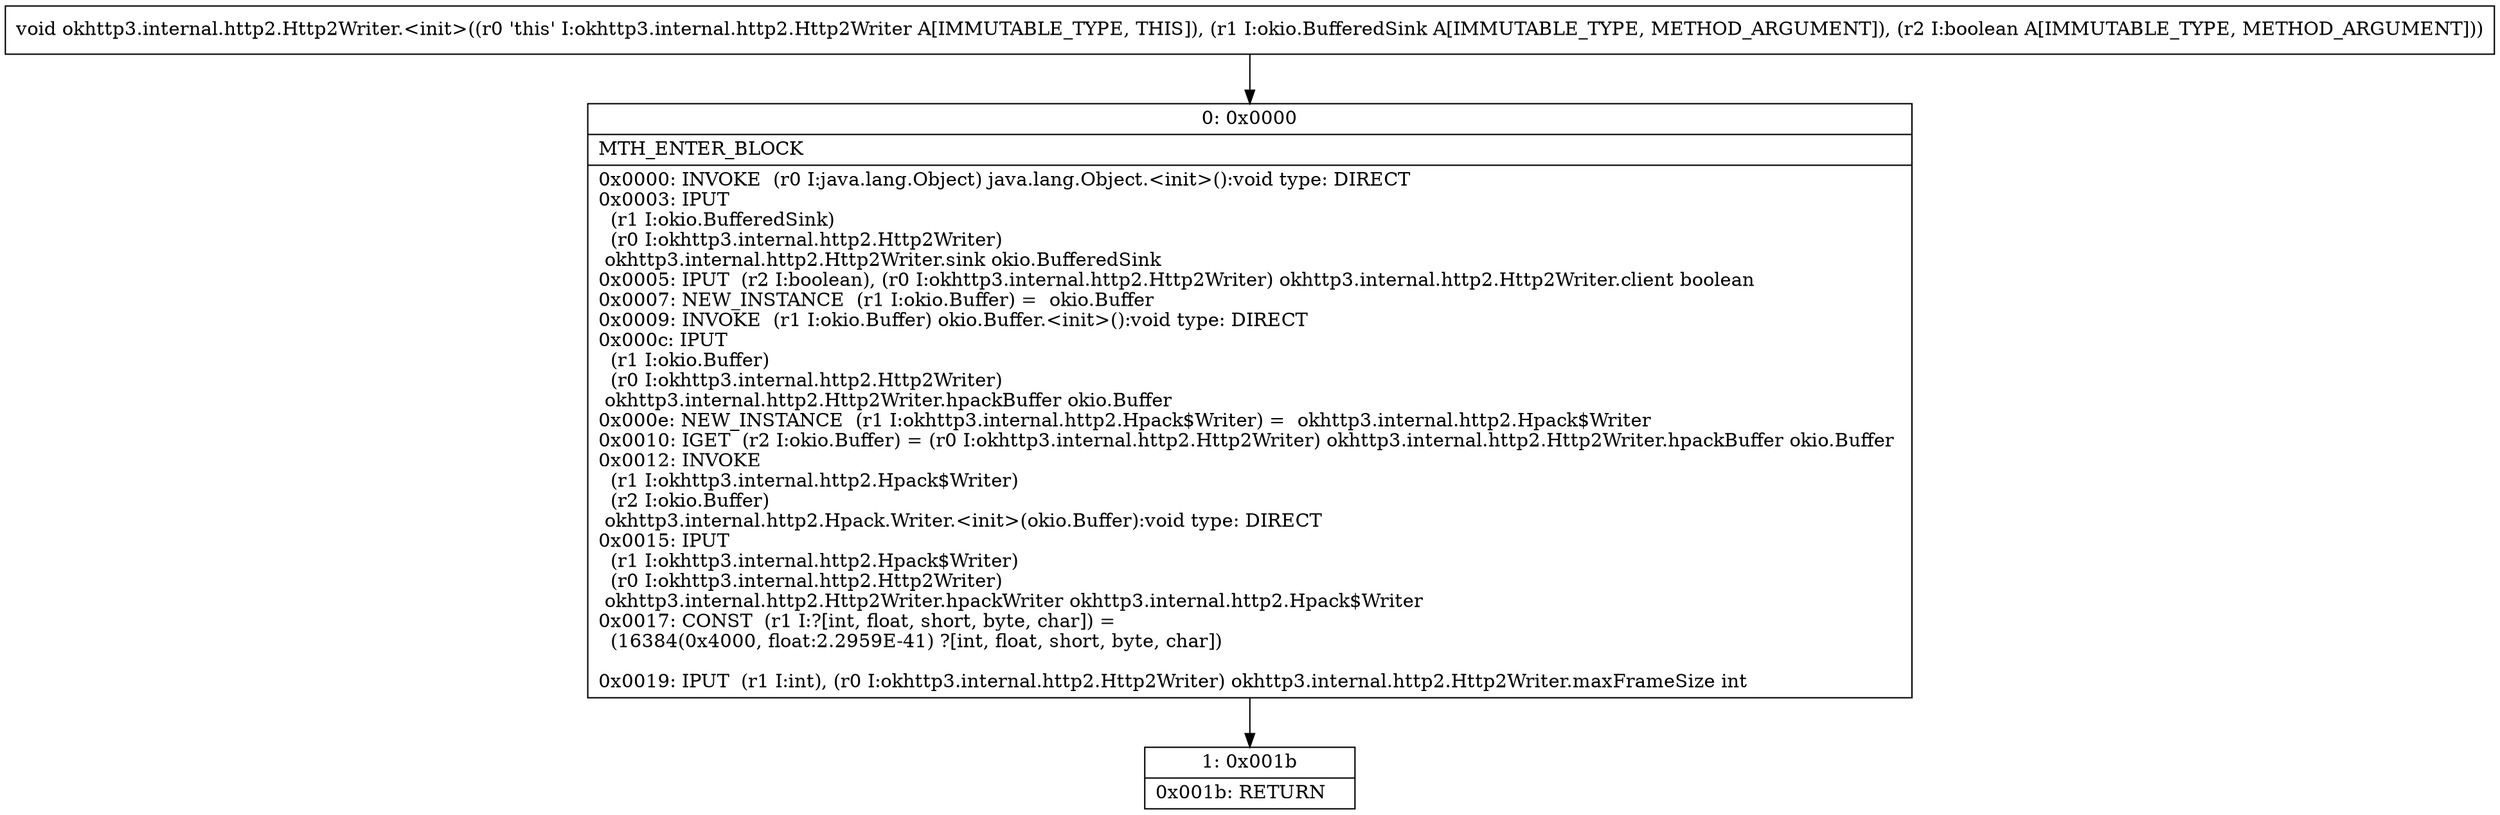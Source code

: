 digraph "CFG forokhttp3.internal.http2.Http2Writer.\<init\>(Lokio\/BufferedSink;Z)V" {
Node_0 [shape=record,label="{0\:\ 0x0000|MTH_ENTER_BLOCK\l|0x0000: INVOKE  (r0 I:java.lang.Object) java.lang.Object.\<init\>():void type: DIRECT \l0x0003: IPUT  \l  (r1 I:okio.BufferedSink)\l  (r0 I:okhttp3.internal.http2.Http2Writer)\l okhttp3.internal.http2.Http2Writer.sink okio.BufferedSink \l0x0005: IPUT  (r2 I:boolean), (r0 I:okhttp3.internal.http2.Http2Writer) okhttp3.internal.http2.Http2Writer.client boolean \l0x0007: NEW_INSTANCE  (r1 I:okio.Buffer) =  okio.Buffer \l0x0009: INVOKE  (r1 I:okio.Buffer) okio.Buffer.\<init\>():void type: DIRECT \l0x000c: IPUT  \l  (r1 I:okio.Buffer)\l  (r0 I:okhttp3.internal.http2.Http2Writer)\l okhttp3.internal.http2.Http2Writer.hpackBuffer okio.Buffer \l0x000e: NEW_INSTANCE  (r1 I:okhttp3.internal.http2.Hpack$Writer) =  okhttp3.internal.http2.Hpack$Writer \l0x0010: IGET  (r2 I:okio.Buffer) = (r0 I:okhttp3.internal.http2.Http2Writer) okhttp3.internal.http2.Http2Writer.hpackBuffer okio.Buffer \l0x0012: INVOKE  \l  (r1 I:okhttp3.internal.http2.Hpack$Writer)\l  (r2 I:okio.Buffer)\l okhttp3.internal.http2.Hpack.Writer.\<init\>(okio.Buffer):void type: DIRECT \l0x0015: IPUT  \l  (r1 I:okhttp3.internal.http2.Hpack$Writer)\l  (r0 I:okhttp3.internal.http2.Http2Writer)\l okhttp3.internal.http2.Http2Writer.hpackWriter okhttp3.internal.http2.Hpack$Writer \l0x0017: CONST  (r1 I:?[int, float, short, byte, char]) = \l  (16384(0x4000, float:2.2959E\-41) ?[int, float, short, byte, char])\l \l0x0019: IPUT  (r1 I:int), (r0 I:okhttp3.internal.http2.Http2Writer) okhttp3.internal.http2.Http2Writer.maxFrameSize int \l}"];
Node_1 [shape=record,label="{1\:\ 0x001b|0x001b: RETURN   \l}"];
MethodNode[shape=record,label="{void okhttp3.internal.http2.Http2Writer.\<init\>((r0 'this' I:okhttp3.internal.http2.Http2Writer A[IMMUTABLE_TYPE, THIS]), (r1 I:okio.BufferedSink A[IMMUTABLE_TYPE, METHOD_ARGUMENT]), (r2 I:boolean A[IMMUTABLE_TYPE, METHOD_ARGUMENT])) }"];
MethodNode -> Node_0;
Node_0 -> Node_1;
}


